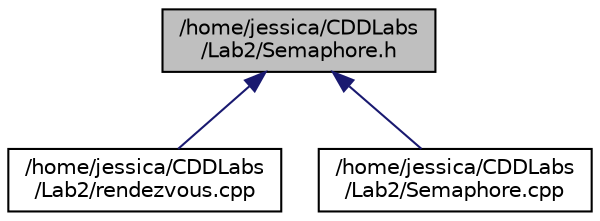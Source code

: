 digraph "/home/jessica/CDDLabs/Lab2/Semaphore.h"
{
  edge [fontname="Helvetica",fontsize="10",labelfontname="Helvetica",labelfontsize="10"];
  node [fontname="Helvetica",fontsize="10",shape=record];
  Node1 [label="/home/jessica/CDDLabs\l/Lab2/Semaphore.h",height=0.2,width=0.4,color="black", fillcolor="grey75", style="filled", fontcolor="black"];
  Node1 -> Node2 [dir="back",color="midnightblue",fontsize="10",style="solid",fontname="Helvetica"];
  Node2 [label="/home/jessica/CDDLabs\l/Lab2/rendezvous.cpp",height=0.2,width=0.4,color="black", fillcolor="white", style="filled",URL="$rendezvous_8cpp.html"];
  Node1 -> Node3 [dir="back",color="midnightblue",fontsize="10",style="solid",fontname="Helvetica"];
  Node3 [label="/home/jessica/CDDLabs\l/Lab2/Semaphore.cpp",height=0.2,width=0.4,color="black", fillcolor="white", style="filled",URL="$_semaphore_8cpp.html"];
}
